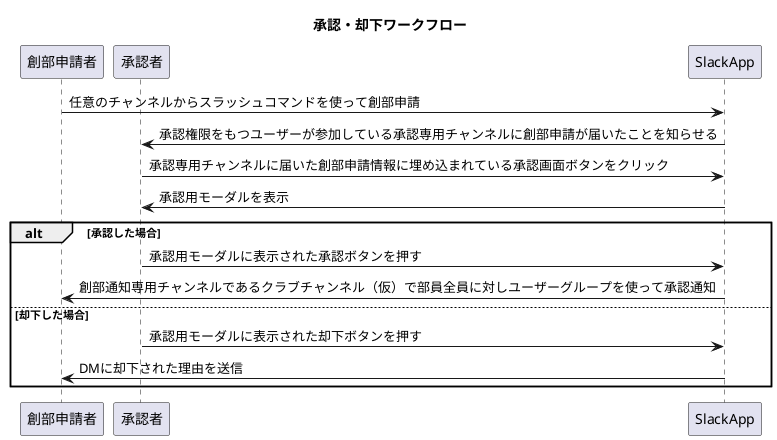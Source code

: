 @startuml
title 承認・却下ワークフロー

participant 創部申請者
participant 承認者

創部申請者 -> SlackApp: 任意のチャンネルからスラッシュコマンドを使って創部申請
SlackApp -> 承認者: 承認権限をもつユーザーが参加している承認専用チャンネルに創部申請が届いたことを知らせる
承認者 -> SlackApp: 承認専用チャンネルに届いた創部申請情報に埋め込まれている承認画面ボタンをクリック
SlackApp -> 承認者: 承認用モーダルを表示

alt 承認した場合
    承認者 -> SlackApp: 承認用モーダルに表示された承認ボタンを押す
    SlackApp -> 創部申請者: 創部通知専用チャンネルであるクラブチャンネル（仮）で部員全員に対しユーザーグループを使って承認通知
else 却下した場合
    承認者 -> SlackApp: 承認用モーダルに表示された却下ボタンを押す
    SlackApp -> 創部申請者: DMに却下された理由を送信
end
@enduml